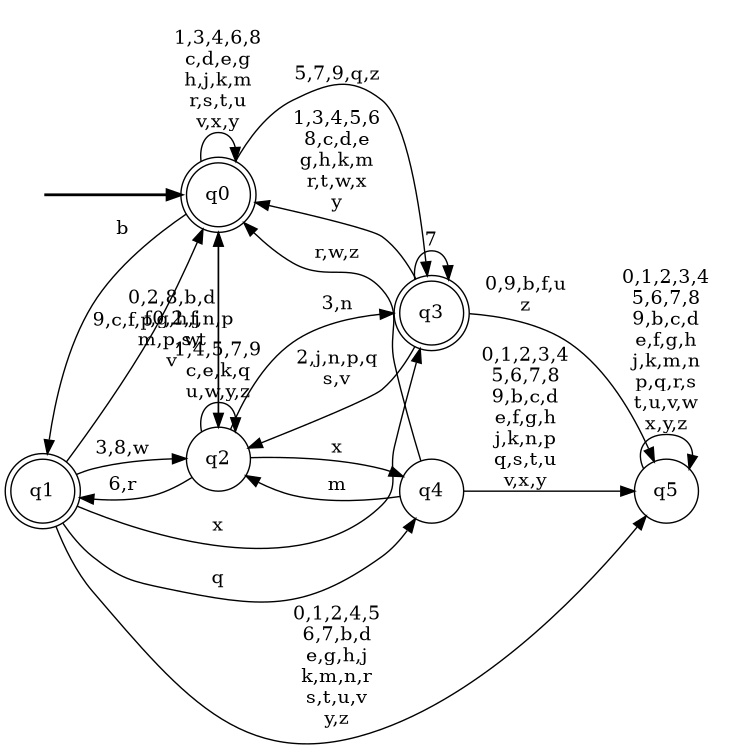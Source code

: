 digraph BlueStar {
__start0 [style = invis, shape = none, label = "", width = 0, height = 0];

rankdir=LR;
size="8,5";

s0 [style="rounded,filled", color="black", fillcolor="white" shape="doublecircle", label="q0"];
s1 [style="rounded,filled", color="black", fillcolor="white" shape="doublecircle", label="q1"];
s2 [style="filled", color="black", fillcolor="white" shape="circle", label="q2"];
s3 [style="rounded,filled", color="black", fillcolor="white" shape="doublecircle", label="q3"];
s4 [style="filled", color="black", fillcolor="white" shape="circle", label="q4"];
s5 [style="filled", color="black", fillcolor="white" shape="circle", label="q5"];
subgraph cluster_main { 
	graph [pad=".75", ranksep="0.15", nodesep="0.15"];
	 style=invis; 
	__start0 -> s0 [penwidth=2];
}
s0 -> s0 [label="1,3,4,6,8\nc,d,e,g\nh,j,k,m\nr,s,t,u\nv,x,y"];
s0 -> s1 [label="b"];
s0 -> s2 [label="0,2,f,n,p\nw"];
s0 -> s3 [label="5,7,9,q,z"];
s1 -> s0 [label="9,c,f,p"];
s1 -> s2 [label="3,8,w"];
s1 -> s3 [label="x"];
s1 -> s4 [label="q"];
s1 -> s5 [label="0,1,2,4,5\n6,7,b,d\ne,g,h,j\nk,m,n,r\ns,t,u,v\ny,z"];
s2 -> s0 [label="0,2,8,b,d\nf,g,h,j\nm,p,s,t\nv"];
s2 -> s1 [label="6,r"];
s2 -> s2 [label="1,4,5,7,9\nc,e,k,q\nu,w,y,z"];
s2 -> s3 [label="3,n"];
s2 -> s4 [label="x"];
s3 -> s0 [label="1,3,4,5,6\n8,c,d,e\ng,h,k,m\nr,t,w,x\ny"];
s3 -> s2 [label="2,j,n,p,q\ns,v"];
s3 -> s3 [label="7"];
s3 -> s5 [label="0,9,b,f,u\nz"];
s4 -> s0 [label="r,w,z"];
s4 -> s2 [label="m"];
s4 -> s5 [label="0,1,2,3,4\n5,6,7,8\n9,b,c,d\ne,f,g,h\nj,k,n,p\nq,s,t,u\nv,x,y"];
s5 -> s5 [label="0,1,2,3,4\n5,6,7,8\n9,b,c,d\ne,f,g,h\nj,k,m,n\np,q,r,s\nt,u,v,w\nx,y,z"];

}